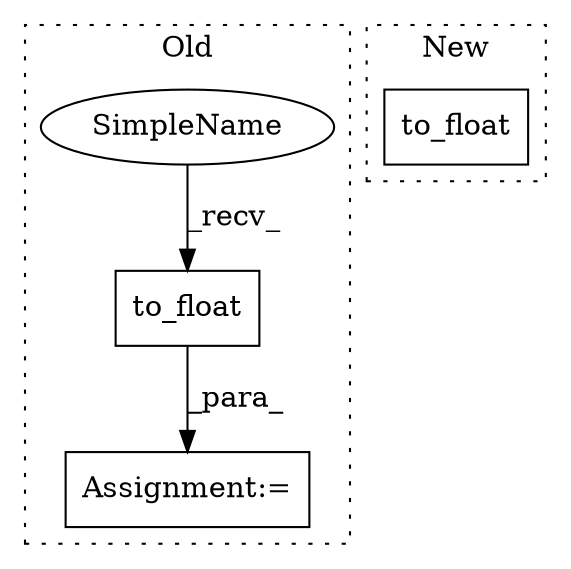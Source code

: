 digraph G {
subgraph cluster0 {
1 [label="SimpleName" a="42" s="11260" l="10" shape="ellipse"];
3 [label="to_float" a="32" s="11271,11290" l="9,1" shape="box"];
4 [label="Assignment:=" a="7" s="11259" l="1" shape="box"];
label = "Old";
style="dotted";
}
subgraph cluster1 {
2 [label="to_float" a="32" s="11102,11258" l="9,1" shape="box"];
label = "New";
style="dotted";
}
1 -> 3 [label="_recv_"];
3 -> 4 [label="_para_"];
}